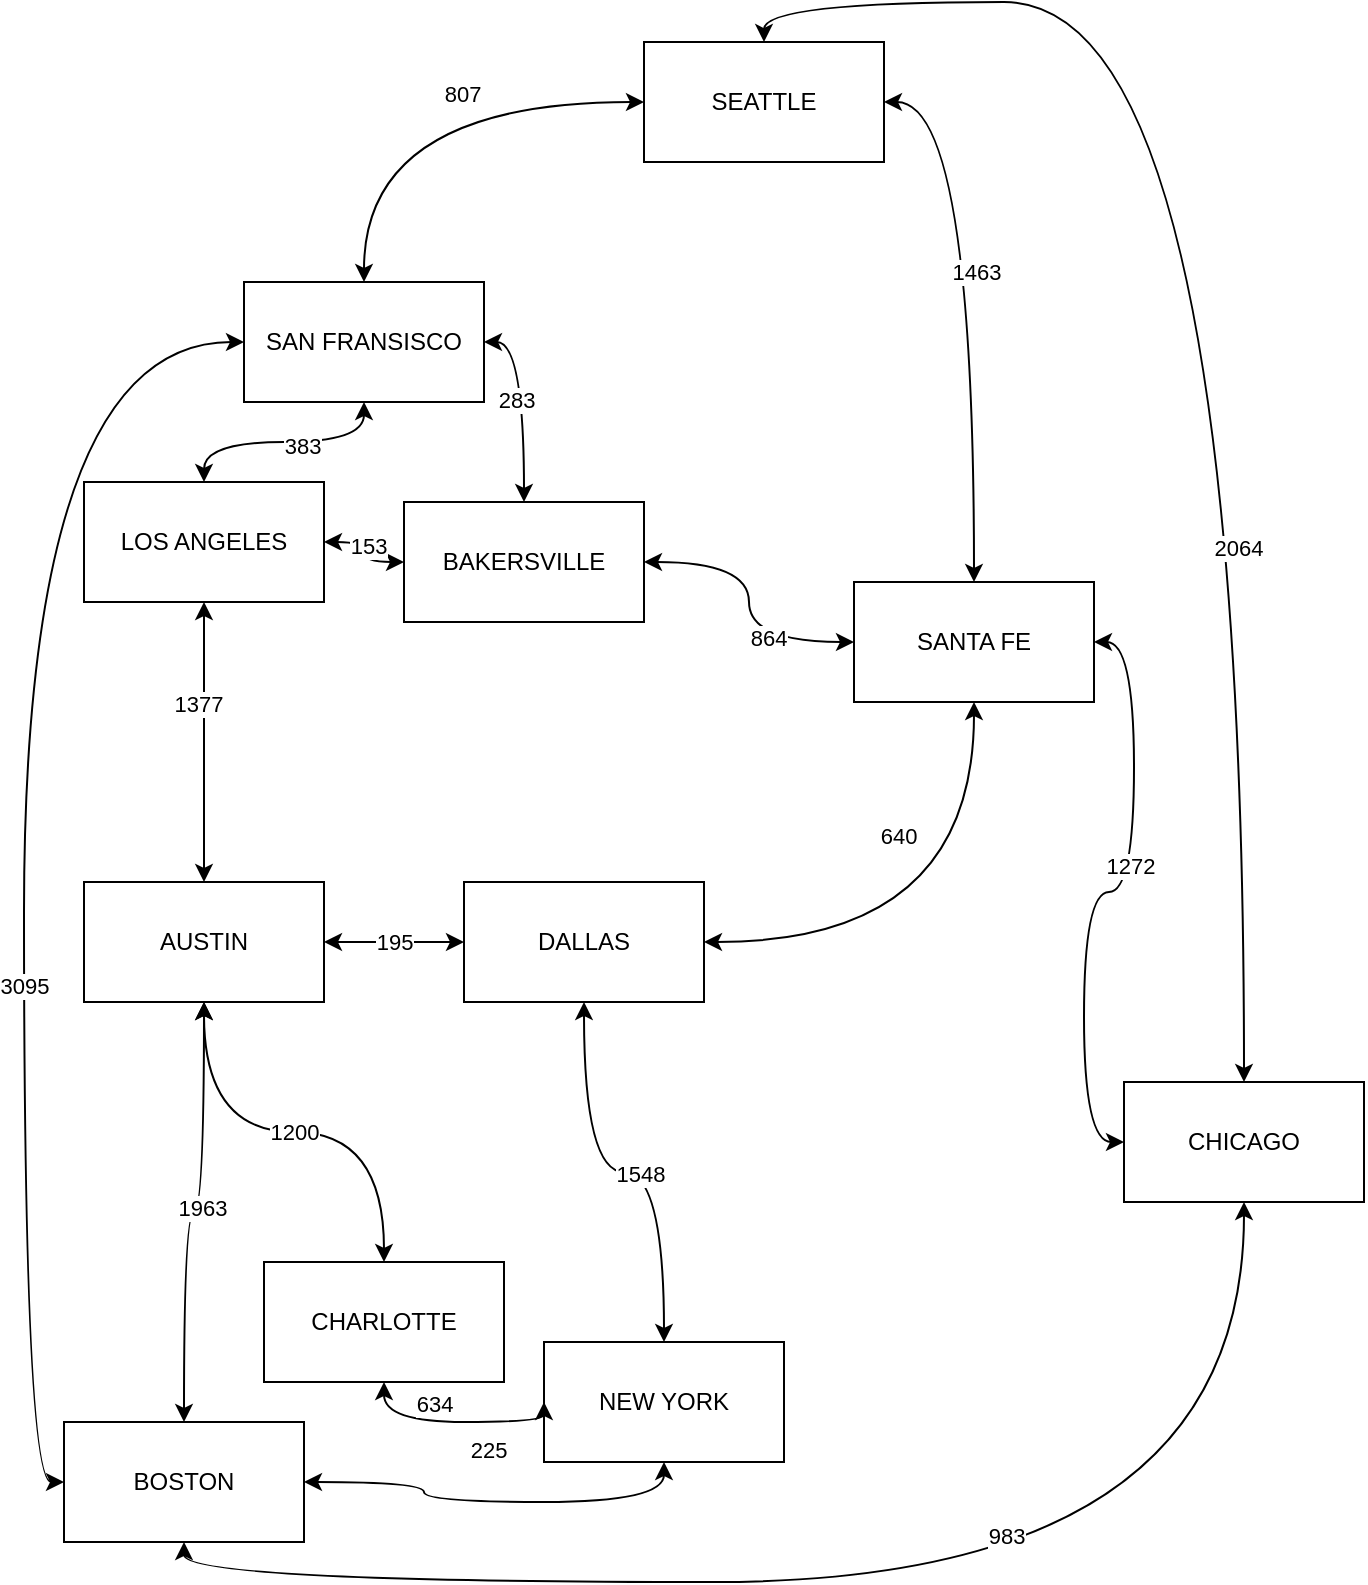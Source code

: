 <mxfile version="13.6.10" type="device"><diagram id="R4WFz_tkgWsLfZ7W8Sqk" name="Page-1"><mxGraphModel dx="1665" dy="471" grid="1" gridSize="10" guides="1" tooltips="1" connect="1" arrows="0" fold="1" page="1" pageScale="1" pageWidth="850" pageHeight="1100" math="0" shadow="0"><root><mxCell id="0"/><mxCell id="1" parent="0"/><mxCell id="-WUbDenkKtuI57B0869_-8" style="edgeStyle=orthogonalEdgeStyle;orthogonalLoop=1;jettySize=auto;html=1;exitX=1;exitY=0.5;exitDx=0;exitDy=0;entryX=0;entryY=0.5;entryDx=0;entryDy=0;startArrow=classic;startFill=1;curved=1;" edge="1" parent="1" source="-WUbDenkKtuI57B0869_-1" target="-WUbDenkKtuI57B0869_-4"><mxGeometry relative="1" as="geometry"/></mxCell><mxCell id="-WUbDenkKtuI57B0869_-28" value="153" style="edgeLabel;html=1;align=center;verticalAlign=middle;resizable=0;points=[];" vertex="1" connectable="0" parent="-WUbDenkKtuI57B0869_-8"><mxGeometry x="-0.113" y="2" relative="1" as="geometry"><mxPoint as="offset"/></mxGeometry></mxCell><mxCell id="-WUbDenkKtuI57B0869_-12" style="edgeStyle=orthogonalEdgeStyle;rounded=0;orthogonalLoop=1;jettySize=auto;html=1;exitX=0.5;exitY=1;exitDx=0;exitDy=0;startArrow=classic;startFill=1;" edge="1" parent="1" source="-WUbDenkKtuI57B0869_-1" target="-WUbDenkKtuI57B0869_-3"><mxGeometry relative="1" as="geometry"/></mxCell><mxCell id="-WUbDenkKtuI57B0869_-29" value="1377" style="edgeLabel;html=1;align=center;verticalAlign=middle;resizable=0;points=[];" vertex="1" connectable="0" parent="-WUbDenkKtuI57B0869_-12"><mxGeometry x="-0.277" y="-3" relative="1" as="geometry"><mxPoint as="offset"/></mxGeometry></mxCell><mxCell id="-WUbDenkKtuI57B0869_-13" style="edgeStyle=orthogonalEdgeStyle;rounded=0;orthogonalLoop=1;jettySize=auto;html=1;curved=1;startArrow=classic;startFill=1;" edge="1" parent="1" source="-WUbDenkKtuI57B0869_-1" target="-WUbDenkKtuI57B0869_-2"><mxGeometry relative="1" as="geometry"/></mxCell><mxCell id="-WUbDenkKtuI57B0869_-27" value="383" style="edgeLabel;html=1;align=center;verticalAlign=middle;resizable=0;points=[];" vertex="1" connectable="0" parent="-WUbDenkKtuI57B0869_-13"><mxGeometry x="0.14" y="-2" relative="1" as="geometry"><mxPoint as="offset"/></mxGeometry></mxCell><mxCell id="-WUbDenkKtuI57B0869_-1" value="LOS ANGELES" style="rounded=0;whiteSpace=wrap;html=1;" vertex="1" parent="1"><mxGeometry x="40" y="600" width="120" height="60" as="geometry"/></mxCell><mxCell id="-WUbDenkKtuI57B0869_-15" style="edgeStyle=orthogonalEdgeStyle;orthogonalLoop=1;jettySize=auto;html=1;exitX=0.5;exitY=0;exitDx=0;exitDy=0;entryX=0;entryY=0.5;entryDx=0;entryDy=0;curved=1;startArrow=classic;startFill=1;" edge="1" parent="1" source="-WUbDenkKtuI57B0869_-2" target="-WUbDenkKtuI57B0869_-10"><mxGeometry relative="1" as="geometry"/></mxCell><mxCell id="-WUbDenkKtuI57B0869_-30" value="807" style="edgeLabel;html=1;align=center;verticalAlign=middle;resizable=0;points=[];" vertex="1" connectable="0" parent="-WUbDenkKtuI57B0869_-15"><mxGeometry x="0.207" y="4" relative="1" as="geometry"><mxPoint as="offset"/></mxGeometry></mxCell><mxCell id="-WUbDenkKtuI57B0869_-16" style="edgeStyle=orthogonalEdgeStyle;curved=1;rounded=0;orthogonalLoop=1;jettySize=auto;html=1;exitX=1;exitY=0.5;exitDx=0;exitDy=0;startArrow=classic;startFill=1;" edge="1" parent="1" source="-WUbDenkKtuI57B0869_-2" target="-WUbDenkKtuI57B0869_-4"><mxGeometry relative="1" as="geometry"/></mxCell><mxCell id="-WUbDenkKtuI57B0869_-35" value="283" style="edgeLabel;html=1;align=center;verticalAlign=middle;resizable=0;points=[];" vertex="1" connectable="0" parent="-WUbDenkKtuI57B0869_-16"><mxGeometry x="-0.029" y="-4" relative="1" as="geometry"><mxPoint as="offset"/></mxGeometry></mxCell><mxCell id="-WUbDenkKtuI57B0869_-2" value="SAN FRANSISCO" style="rounded=0;whiteSpace=wrap;html=1;" vertex="1" parent="1"><mxGeometry x="120" y="500" width="120" height="60" as="geometry"/></mxCell><mxCell id="-WUbDenkKtuI57B0869_-37" value="195" style="edgeStyle=orthogonalEdgeStyle;curved=1;orthogonalLoop=1;jettySize=auto;html=1;exitX=1;exitY=0.5;exitDx=0;exitDy=0;entryX=0;entryY=0.5;entryDx=0;entryDy=0;startArrow=classic;startFill=1;" edge="1" parent="1" source="-WUbDenkKtuI57B0869_-3" target="-WUbDenkKtuI57B0869_-36"><mxGeometry relative="1" as="geometry"/></mxCell><mxCell id="-WUbDenkKtuI57B0869_-3" value="AUSTIN" style="rounded=0;whiteSpace=wrap;html=1;" vertex="1" parent="1"><mxGeometry x="40" y="800" width="120" height="60" as="geometry"/></mxCell><mxCell id="-WUbDenkKtuI57B0869_-25" style="edgeStyle=orthogonalEdgeStyle;curved=1;rounded=0;orthogonalLoop=1;jettySize=auto;html=1;exitX=1;exitY=0.5;exitDx=0;exitDy=0;entryX=0;entryY=0.5;entryDx=0;entryDy=0;startArrow=classic;startFill=1;" edge="1" parent="1" source="-WUbDenkKtuI57B0869_-4" target="-WUbDenkKtuI57B0869_-18"><mxGeometry relative="1" as="geometry"/></mxCell><mxCell id="-WUbDenkKtuI57B0869_-26" value="864" style="edgeLabel;html=1;align=center;verticalAlign=middle;resizable=0;points=[];" vertex="1" connectable="0" parent="-WUbDenkKtuI57B0869_-25"><mxGeometry x="0.25" y="9" relative="1" as="geometry"><mxPoint as="offset"/></mxGeometry></mxCell><mxCell id="-WUbDenkKtuI57B0869_-4" value="BAKERSVILLE" style="rounded=0;whiteSpace=wrap;html=1;" vertex="1" parent="1"><mxGeometry x="200" y="610" width="120" height="60" as="geometry"/></mxCell><mxCell id="-WUbDenkKtuI57B0869_-21" style="edgeStyle=orthogonalEdgeStyle;curved=1;rounded=0;orthogonalLoop=1;jettySize=auto;html=1;exitX=1;exitY=0.5;exitDx=0;exitDy=0;entryX=0.5;entryY=0;entryDx=0;entryDy=0;startArrow=classic;startFill=1;" edge="1" parent="1" source="-WUbDenkKtuI57B0869_-10" target="-WUbDenkKtuI57B0869_-18"><mxGeometry relative="1" as="geometry"/></mxCell><mxCell id="-WUbDenkKtuI57B0869_-34" value="1463" style="edgeLabel;html=1;align=center;verticalAlign=middle;resizable=0;points=[];" vertex="1" connectable="0" parent="-WUbDenkKtuI57B0869_-21"><mxGeometry x="-0.092" y="1" relative="1" as="geometry"><mxPoint as="offset"/></mxGeometry></mxCell><mxCell id="-WUbDenkKtuI57B0869_-32" style="edgeStyle=orthogonalEdgeStyle;curved=1;orthogonalLoop=1;jettySize=auto;html=1;exitX=0.5;exitY=0;exitDx=0;exitDy=0;entryX=0.5;entryY=0;entryDx=0;entryDy=0;startArrow=classic;startFill=1;" edge="1" parent="1" source="-WUbDenkKtuI57B0869_-10" target="-WUbDenkKtuI57B0869_-17"><mxGeometry relative="1" as="geometry"/></mxCell><mxCell id="-WUbDenkKtuI57B0869_-33" value="2064" style="edgeLabel;html=1;align=center;verticalAlign=middle;resizable=0;points=[];" vertex="1" connectable="0" parent="-WUbDenkKtuI57B0869_-32"><mxGeometry x="0.332" y="-3" relative="1" as="geometry"><mxPoint as="offset"/></mxGeometry></mxCell><mxCell id="-WUbDenkKtuI57B0869_-10" value="SEATTLE" style="rounded=0;whiteSpace=wrap;html=1;" vertex="1" parent="1"><mxGeometry x="320" y="380" width="120" height="60" as="geometry"/></mxCell><mxCell id="-WUbDenkKtuI57B0869_-54" style="edgeStyle=orthogonalEdgeStyle;curved=1;orthogonalLoop=1;jettySize=auto;html=1;exitX=0;exitY=0.5;exitDx=0;exitDy=0;entryX=1;entryY=0.5;entryDx=0;entryDy=0;startArrow=classic;startFill=1;" edge="1" parent="1" source="-WUbDenkKtuI57B0869_-17" target="-WUbDenkKtuI57B0869_-18"><mxGeometry relative="1" as="geometry"/></mxCell><mxCell id="-WUbDenkKtuI57B0869_-55" value="1272" style="edgeLabel;html=1;align=center;verticalAlign=middle;resizable=0;points=[];" vertex="1" connectable="0" parent="-WUbDenkKtuI57B0869_-54"><mxGeometry x="0.161" y="2" relative="1" as="geometry"><mxPoint as="offset"/></mxGeometry></mxCell><mxCell id="-WUbDenkKtuI57B0869_-17" value="CHICAGO" style="rounded=0;whiteSpace=wrap;html=1;" vertex="1" parent="1"><mxGeometry x="560" y="900" width="120" height="60" as="geometry"/></mxCell><mxCell id="-WUbDenkKtuI57B0869_-18" value="SANTA FE" style="rounded=0;whiteSpace=wrap;html=1;" vertex="1" parent="1"><mxGeometry x="425" y="650" width="120" height="60" as="geometry"/></mxCell><mxCell id="-WUbDenkKtuI57B0869_-38" style="edgeStyle=orthogonalEdgeStyle;curved=1;orthogonalLoop=1;jettySize=auto;html=1;exitX=1;exitY=0.5;exitDx=0;exitDy=0;startArrow=classic;startFill=1;" edge="1" parent="1" source="-WUbDenkKtuI57B0869_-36" target="-WUbDenkKtuI57B0869_-18"><mxGeometry relative="1" as="geometry"/></mxCell><mxCell id="-WUbDenkKtuI57B0869_-39" value="640" style="edgeLabel;html=1;align=center;verticalAlign=middle;resizable=0;points=[];" vertex="1" connectable="0" parent="-WUbDenkKtuI57B0869_-38"><mxGeometry x="-0.241" y="53" relative="1" as="geometry"><mxPoint as="offset"/></mxGeometry></mxCell><mxCell id="-WUbDenkKtuI57B0869_-36" value="DALLAS" style="rounded=0;whiteSpace=wrap;html=1;" vertex="1" parent="1"><mxGeometry x="230" y="800" width="120" height="60" as="geometry"/></mxCell><mxCell id="-WUbDenkKtuI57B0869_-41" style="edgeStyle=orthogonalEdgeStyle;curved=1;orthogonalLoop=1;jettySize=auto;html=1;exitX=0.5;exitY=0;exitDx=0;exitDy=0;entryX=0.5;entryY=1;entryDx=0;entryDy=0;startArrow=classic;startFill=1;" edge="1" parent="1" source="-WUbDenkKtuI57B0869_-40" target="-WUbDenkKtuI57B0869_-3"><mxGeometry relative="1" as="geometry"/></mxCell><mxCell id="-WUbDenkKtuI57B0869_-42" value="1963" style="edgeLabel;html=1;align=center;verticalAlign=middle;resizable=0;points=[];" vertex="1" connectable="0" parent="-WUbDenkKtuI57B0869_-41"><mxGeometry x="0.063" y="1" relative="1" as="geometry"><mxPoint as="offset"/></mxGeometry></mxCell><mxCell id="-WUbDenkKtuI57B0869_-50" style="edgeStyle=orthogonalEdgeStyle;curved=1;orthogonalLoop=1;jettySize=auto;html=1;exitX=1;exitY=0.5;exitDx=0;exitDy=0;entryX=0.5;entryY=1;entryDx=0;entryDy=0;startArrow=classic;startFill=1;" edge="1" parent="1" source="-WUbDenkKtuI57B0869_-40" target="-WUbDenkKtuI57B0869_-43"><mxGeometry relative="1" as="geometry"/></mxCell><mxCell id="-WUbDenkKtuI57B0869_-51" value="225" style="edgeLabel;html=1;align=center;verticalAlign=middle;resizable=0;points=[];" vertex="1" connectable="0" parent="-WUbDenkKtuI57B0869_-50"><mxGeometry x="-0.031" y="26" relative="1" as="geometry"><mxPoint as="offset"/></mxGeometry></mxCell><mxCell id="-WUbDenkKtuI57B0869_-52" style="edgeStyle=orthogonalEdgeStyle;curved=1;orthogonalLoop=1;jettySize=auto;html=1;exitX=0.5;exitY=1;exitDx=0;exitDy=0;entryX=0.5;entryY=1;entryDx=0;entryDy=0;startArrow=classic;startFill=1;" edge="1" parent="1" source="-WUbDenkKtuI57B0869_-40" target="-WUbDenkKtuI57B0869_-17"><mxGeometry relative="1" as="geometry"/></mxCell><mxCell id="-WUbDenkKtuI57B0869_-53" value="983" style="edgeLabel;html=1;align=center;verticalAlign=middle;resizable=0;points=[];" vertex="1" connectable="0" parent="-WUbDenkKtuI57B0869_-52"><mxGeometry x="0.163" y="23" relative="1" as="geometry"><mxPoint as="offset"/></mxGeometry></mxCell><mxCell id="-WUbDenkKtuI57B0869_-56" style="edgeStyle=orthogonalEdgeStyle;curved=1;orthogonalLoop=1;jettySize=auto;html=1;exitX=0;exitY=0.5;exitDx=0;exitDy=0;entryX=0;entryY=0.5;entryDx=0;entryDy=0;startArrow=classic;startFill=1;" edge="1" parent="1" source="-WUbDenkKtuI57B0869_-40" target="-WUbDenkKtuI57B0869_-2"><mxGeometry relative="1" as="geometry"/></mxCell><mxCell id="-WUbDenkKtuI57B0869_-57" value="3095" style="edgeLabel;html=1;align=center;verticalAlign=middle;resizable=0;points=[];" vertex="1" connectable="0" parent="-WUbDenkKtuI57B0869_-56"><mxGeometry x="-0.234" relative="1" as="geometry"><mxPoint as="offset"/></mxGeometry></mxCell><mxCell id="-WUbDenkKtuI57B0869_-40" value="BOSTON" style="rounded=0;whiteSpace=wrap;html=1;" vertex="1" parent="1"><mxGeometry x="30" y="1070" width="120" height="60" as="geometry"/></mxCell><mxCell id="-WUbDenkKtuI57B0869_-44" style="edgeStyle=orthogonalEdgeStyle;curved=1;orthogonalLoop=1;jettySize=auto;html=1;exitX=0.5;exitY=0;exitDx=0;exitDy=0;entryX=0.5;entryY=1;entryDx=0;entryDy=0;startArrow=classic;startFill=1;" edge="1" parent="1" source="-WUbDenkKtuI57B0869_-43" target="-WUbDenkKtuI57B0869_-36"><mxGeometry relative="1" as="geometry"/></mxCell><mxCell id="-WUbDenkKtuI57B0869_-45" value="1548" style="edgeLabel;html=1;align=center;verticalAlign=middle;resizable=0;points=[];" vertex="1" connectable="0" parent="-WUbDenkKtuI57B0869_-44"><mxGeometry x="-0.071" y="1" relative="1" as="geometry"><mxPoint as="offset"/></mxGeometry></mxCell><mxCell id="-WUbDenkKtuI57B0869_-43" value="NEW YORK" style="rounded=0;whiteSpace=wrap;html=1;" vertex="1" parent="1"><mxGeometry x="270" y="1030" width="120" height="60" as="geometry"/></mxCell><mxCell id="-WUbDenkKtuI57B0869_-47" value="1200" style="edgeStyle=orthogonalEdgeStyle;curved=1;orthogonalLoop=1;jettySize=auto;html=1;exitX=0.5;exitY=0;exitDx=0;exitDy=0;entryX=0.5;entryY=1;entryDx=0;entryDy=0;startArrow=classic;startFill=1;" edge="1" parent="1" source="-WUbDenkKtuI57B0869_-46" target="-WUbDenkKtuI57B0869_-3"><mxGeometry relative="1" as="geometry"/></mxCell><mxCell id="-WUbDenkKtuI57B0869_-48" style="edgeStyle=orthogonalEdgeStyle;curved=1;orthogonalLoop=1;jettySize=auto;html=1;exitX=0.5;exitY=1;exitDx=0;exitDy=0;entryX=0;entryY=0.5;entryDx=0;entryDy=0;startArrow=classic;startFill=1;" edge="1" parent="1" source="-WUbDenkKtuI57B0869_-46" target="-WUbDenkKtuI57B0869_-43"><mxGeometry relative="1" as="geometry"/></mxCell><mxCell id="-WUbDenkKtuI57B0869_-49" value="634" style="edgeLabel;html=1;align=center;verticalAlign=middle;resizable=0;points=[];" vertex="1" connectable="0" parent="-WUbDenkKtuI57B0869_-48"><mxGeometry x="-0.188" y="9" relative="1" as="geometry"><mxPoint as="offset"/></mxGeometry></mxCell><mxCell id="-WUbDenkKtuI57B0869_-46" value="CHARLOTTE" style="rounded=0;whiteSpace=wrap;html=1;" vertex="1" parent="1"><mxGeometry x="130" y="990" width="120" height="60" as="geometry"/></mxCell><mxCell id="-WUbDenkKtuI57B0869_-58" style="edgeStyle=orthogonalEdgeStyle;curved=1;orthogonalLoop=1;jettySize=auto;html=1;exitX=0.5;exitY=1;exitDx=0;exitDy=0;startArrow=classic;startFill=1;" edge="1" parent="1" source="-WUbDenkKtuI57B0869_-17" target="-WUbDenkKtuI57B0869_-17"><mxGeometry relative="1" as="geometry"/></mxCell></root></mxGraphModel></diagram></mxfile>